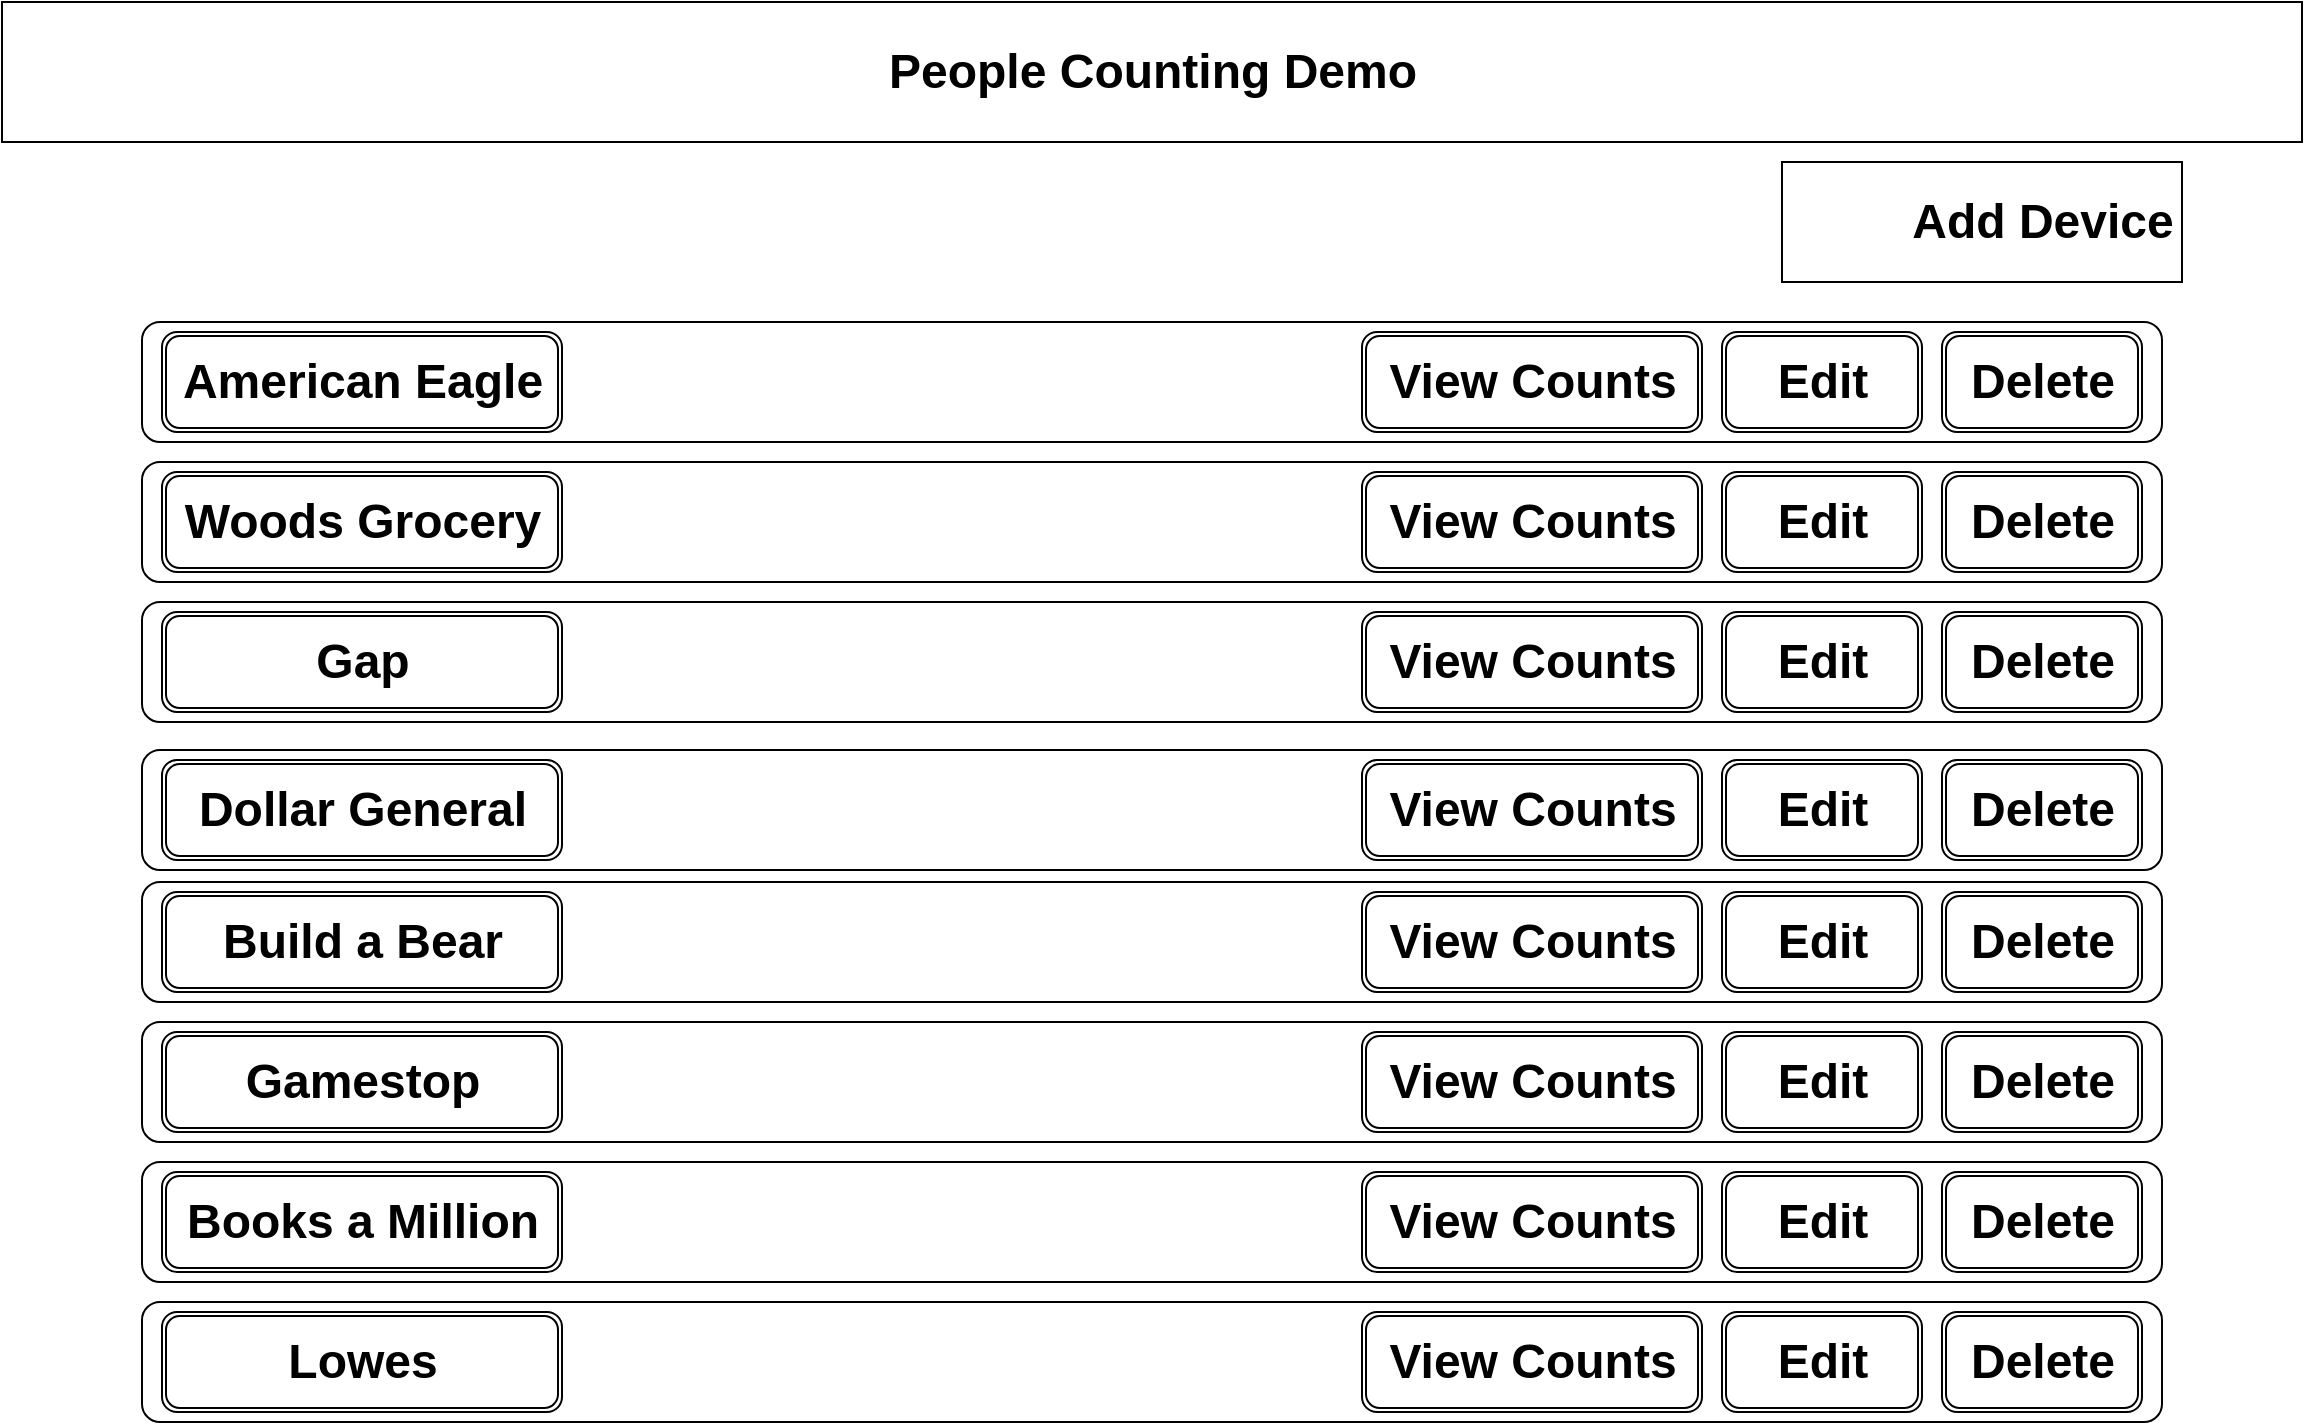 <mxfile version="27.1.1">
  <diagram name="Location List Page" id="rCptL8N_H8RJZEVftLJj">
    <mxGraphModel dx="1426" dy="751" grid="1" gridSize="10" guides="1" tooltips="1" connect="1" arrows="1" fold="1" page="1" pageScale="1" pageWidth="1169" pageHeight="827" math="0" shadow="0">
      <root>
        <mxCell id="2YiECAexeY38DyLzUJac-0" />
        <mxCell id="2YiECAexeY38DyLzUJac-1" parent="2YiECAexeY38DyLzUJac-0" />
        <mxCell id="2YiECAexeY38DyLzUJac-2" value="" style="rounded=0;whiteSpace=wrap;html=1;" parent="2YiECAexeY38DyLzUJac-1" vertex="1">
          <mxGeometry x="10" y="10" width="1150" height="70" as="geometry" />
        </mxCell>
        <mxCell id="2YiECAexeY38DyLzUJac-3" value="People Counting Demo" style="text;strokeColor=none;fillColor=none;html=1;fontSize=24;fontStyle=1;verticalAlign=middle;align=center;" parent="2YiECAexeY38DyLzUJac-1" vertex="1">
          <mxGeometry x="460" y="25" width="250" height="40" as="geometry" />
        </mxCell>
        <mxCell id="2YiECAexeY38DyLzUJac-4" value="" style="shape=image;html=1;verticalAlign=top;verticalLabelPosition=bottom;labelBackgroundColor=#ffffff;imageAspect=0;aspect=fixed;image=https://cdn4.iconfinder.com/data/icons/evil-icons-user-interface/64/menu-128.png" parent="2YiECAexeY38DyLzUJac-1" vertex="1">
          <mxGeometry x="20" y="15" width="60" height="60" as="geometry" />
        </mxCell>
        <mxCell id="2YiECAexeY38DyLzUJac-5" value="" style="rounded=0;whiteSpace=wrap;html=1;" parent="2YiECAexeY38DyLzUJac-1" vertex="1">
          <mxGeometry x="900" y="90" width="200" height="60" as="geometry" />
        </mxCell>
        <mxCell id="2YiECAexeY38DyLzUJac-6" value="" style="shape=image;html=1;verticalAlign=top;verticalLabelPosition=bottom;labelBackgroundColor=#ffffff;imageAspect=0;aspect=fixed;image=https://cdn3.iconfinder.com/data/icons/web-ui-3/128/Plus-2-128.png" parent="2YiECAexeY38DyLzUJac-1" vertex="1">
          <mxGeometry x="910" y="95" width="50" height="50" as="geometry" />
        </mxCell>
        <mxCell id="2YiECAexeY38DyLzUJac-7" value="Add Device" style="text;strokeColor=none;fillColor=none;html=1;fontSize=24;fontStyle=1;verticalAlign=middle;align=center;" parent="2YiECAexeY38DyLzUJac-1" vertex="1">
          <mxGeometry x="960" y="100" width="140" height="40" as="geometry" />
        </mxCell>
        <mxCell id="2YiECAexeY38DyLzUJac-8" value="" style="rounded=1;whiteSpace=wrap;html=1;" parent="2YiECAexeY38DyLzUJac-1" vertex="1">
          <mxGeometry x="80" y="170" width="1010" height="60" as="geometry" />
        </mxCell>
        <mxCell id="2YiECAexeY38DyLzUJac-9" value="" style="shape=ext;double=1;rounded=1;whiteSpace=wrap;html=1;" parent="2YiECAexeY38DyLzUJac-1" vertex="1">
          <mxGeometry x="90" y="175" width="200" height="50" as="geometry" />
        </mxCell>
        <mxCell id="2YiECAexeY38DyLzUJac-10" value="American Eagle" style="text;strokeColor=none;fillColor=none;html=1;fontSize=24;fontStyle=1;verticalAlign=middle;align=center;" parent="2YiECAexeY38DyLzUJac-1" vertex="1">
          <mxGeometry x="140" y="180" width="100" height="40" as="geometry" />
        </mxCell>
        <mxCell id="2YiECAexeY38DyLzUJac-11" value="" style="shape=ext;double=1;rounded=1;whiteSpace=wrap;html=1;" parent="2YiECAexeY38DyLzUJac-1" vertex="1">
          <mxGeometry x="690" y="175" width="170" height="50" as="geometry" />
        </mxCell>
        <mxCell id="2YiECAexeY38DyLzUJac-12" value="" style="shape=ext;double=1;rounded=1;whiteSpace=wrap;html=1;" parent="2YiECAexeY38DyLzUJac-1" vertex="1">
          <mxGeometry x="870" y="175" width="100" height="50" as="geometry" />
        </mxCell>
        <mxCell id="2YiECAexeY38DyLzUJac-13" value="" style="shape=ext;double=1;rounded=1;whiteSpace=wrap;html=1;" parent="2YiECAexeY38DyLzUJac-1" vertex="1">
          <mxGeometry x="980" y="175" width="100" height="50" as="geometry" />
        </mxCell>
        <mxCell id="2YiECAexeY38DyLzUJac-14" value="View Counts" style="text;strokeColor=none;fillColor=none;html=1;fontSize=24;fontStyle=1;verticalAlign=middle;align=center;" parent="2YiECAexeY38DyLzUJac-1" vertex="1">
          <mxGeometry x="725" y="180" width="100" height="40" as="geometry" />
        </mxCell>
        <mxCell id="2YiECAexeY38DyLzUJac-15" value="Edit" style="text;strokeColor=none;fillColor=none;html=1;fontSize=24;fontStyle=1;verticalAlign=middle;align=center;" parent="2YiECAexeY38DyLzUJac-1" vertex="1">
          <mxGeometry x="870" y="180" width="100" height="40" as="geometry" />
        </mxCell>
        <mxCell id="2YiECAexeY38DyLzUJac-16" value="Delete" style="text;strokeColor=none;fillColor=none;html=1;fontSize=24;fontStyle=1;verticalAlign=middle;align=center;" parent="2YiECAexeY38DyLzUJac-1" vertex="1">
          <mxGeometry x="980" y="180" width="100" height="40" as="geometry" />
        </mxCell>
        <mxCell id="2YiECAexeY38DyLzUJac-17" value="" style="rounded=1;whiteSpace=wrap;html=1;" parent="2YiECAexeY38DyLzUJac-1" vertex="1">
          <mxGeometry x="80" y="240" width="1010" height="60" as="geometry" />
        </mxCell>
        <mxCell id="2YiECAexeY38DyLzUJac-18" value="" style="shape=ext;double=1;rounded=1;whiteSpace=wrap;html=1;" parent="2YiECAexeY38DyLzUJac-1" vertex="1">
          <mxGeometry x="90" y="245" width="200" height="50" as="geometry" />
        </mxCell>
        <mxCell id="2YiECAexeY38DyLzUJac-19" value="Woods Grocery" style="text;strokeColor=none;fillColor=none;html=1;fontSize=24;fontStyle=1;verticalAlign=middle;align=center;" parent="2YiECAexeY38DyLzUJac-1" vertex="1">
          <mxGeometry x="140" y="250" width="100" height="40" as="geometry" />
        </mxCell>
        <mxCell id="2YiECAexeY38DyLzUJac-20" value="" style="shape=ext;double=1;rounded=1;whiteSpace=wrap;html=1;" parent="2YiECAexeY38DyLzUJac-1" vertex="1">
          <mxGeometry x="690" y="245" width="170" height="50" as="geometry" />
        </mxCell>
        <mxCell id="2YiECAexeY38DyLzUJac-21" value="" style="shape=ext;double=1;rounded=1;whiteSpace=wrap;html=1;" parent="2YiECAexeY38DyLzUJac-1" vertex="1">
          <mxGeometry x="870" y="245" width="100" height="50" as="geometry" />
        </mxCell>
        <mxCell id="2YiECAexeY38DyLzUJac-22" value="" style="shape=ext;double=1;rounded=1;whiteSpace=wrap;html=1;" parent="2YiECAexeY38DyLzUJac-1" vertex="1">
          <mxGeometry x="980" y="245" width="100" height="50" as="geometry" />
        </mxCell>
        <mxCell id="2YiECAexeY38DyLzUJac-23" value="View Counts" style="text;strokeColor=none;fillColor=none;html=1;fontSize=24;fontStyle=1;verticalAlign=middle;align=center;" parent="2YiECAexeY38DyLzUJac-1" vertex="1">
          <mxGeometry x="725" y="250" width="100" height="40" as="geometry" />
        </mxCell>
        <mxCell id="2YiECAexeY38DyLzUJac-24" value="Edit" style="text;strokeColor=none;fillColor=none;html=1;fontSize=24;fontStyle=1;verticalAlign=middle;align=center;" parent="2YiECAexeY38DyLzUJac-1" vertex="1">
          <mxGeometry x="870" y="250" width="100" height="40" as="geometry" />
        </mxCell>
        <mxCell id="2YiECAexeY38DyLzUJac-25" value="Delete" style="text;strokeColor=none;fillColor=none;html=1;fontSize=24;fontStyle=1;verticalAlign=middle;align=center;" parent="2YiECAexeY38DyLzUJac-1" vertex="1">
          <mxGeometry x="980" y="250" width="100" height="40" as="geometry" />
        </mxCell>
        <mxCell id="2YiECAexeY38DyLzUJac-26" value="" style="rounded=1;whiteSpace=wrap;html=1;" parent="2YiECAexeY38DyLzUJac-1" vertex="1">
          <mxGeometry x="80" y="310" width="1010" height="60" as="geometry" />
        </mxCell>
        <mxCell id="2YiECAexeY38DyLzUJac-27" value="" style="shape=ext;double=1;rounded=1;whiteSpace=wrap;html=1;" parent="2YiECAexeY38DyLzUJac-1" vertex="1">
          <mxGeometry x="90" y="315" width="200" height="50" as="geometry" />
        </mxCell>
        <mxCell id="2YiECAexeY38DyLzUJac-28" value="Gap" style="text;strokeColor=none;fillColor=none;html=1;fontSize=24;fontStyle=1;verticalAlign=middle;align=center;" parent="2YiECAexeY38DyLzUJac-1" vertex="1">
          <mxGeometry x="140" y="320" width="100" height="40" as="geometry" />
        </mxCell>
        <mxCell id="2YiECAexeY38DyLzUJac-29" value="" style="shape=ext;double=1;rounded=1;whiteSpace=wrap;html=1;" parent="2YiECAexeY38DyLzUJac-1" vertex="1">
          <mxGeometry x="690" y="315" width="170" height="50" as="geometry" />
        </mxCell>
        <mxCell id="2YiECAexeY38DyLzUJac-30" value="" style="shape=ext;double=1;rounded=1;whiteSpace=wrap;html=1;" parent="2YiECAexeY38DyLzUJac-1" vertex="1">
          <mxGeometry x="870" y="315" width="100" height="50" as="geometry" />
        </mxCell>
        <mxCell id="2YiECAexeY38DyLzUJac-31" value="" style="shape=ext;double=1;rounded=1;whiteSpace=wrap;html=1;" parent="2YiECAexeY38DyLzUJac-1" vertex="1">
          <mxGeometry x="980" y="315" width="100" height="50" as="geometry" />
        </mxCell>
        <mxCell id="2YiECAexeY38DyLzUJac-32" value="View Counts" style="text;strokeColor=none;fillColor=none;html=1;fontSize=24;fontStyle=1;verticalAlign=middle;align=center;" parent="2YiECAexeY38DyLzUJac-1" vertex="1">
          <mxGeometry x="725" y="320" width="100" height="40" as="geometry" />
        </mxCell>
        <mxCell id="2YiECAexeY38DyLzUJac-33" value="Edit" style="text;strokeColor=none;fillColor=none;html=1;fontSize=24;fontStyle=1;verticalAlign=middle;align=center;" parent="2YiECAexeY38DyLzUJac-1" vertex="1">
          <mxGeometry x="870" y="320" width="100" height="40" as="geometry" />
        </mxCell>
        <mxCell id="2YiECAexeY38DyLzUJac-34" value="Delete" style="text;strokeColor=none;fillColor=none;html=1;fontSize=24;fontStyle=1;verticalAlign=middle;align=center;" parent="2YiECAexeY38DyLzUJac-1" vertex="1">
          <mxGeometry x="980" y="320" width="100" height="40" as="geometry" />
        </mxCell>
        <mxCell id="2YiECAexeY38DyLzUJac-35" value="" style="rounded=1;whiteSpace=wrap;html=1;" parent="2YiECAexeY38DyLzUJac-1" vertex="1">
          <mxGeometry x="80" y="384" width="1010" height="60" as="geometry" />
        </mxCell>
        <mxCell id="2YiECAexeY38DyLzUJac-36" value="" style="shape=ext;double=1;rounded=1;whiteSpace=wrap;html=1;" parent="2YiECAexeY38DyLzUJac-1" vertex="1">
          <mxGeometry x="90" y="389" width="200" height="50" as="geometry" />
        </mxCell>
        <mxCell id="2YiECAexeY38DyLzUJac-37" value="Dollar General" style="text;strokeColor=none;fillColor=none;html=1;fontSize=24;fontStyle=1;verticalAlign=middle;align=center;" parent="2YiECAexeY38DyLzUJac-1" vertex="1">
          <mxGeometry x="140" y="394" width="100" height="40" as="geometry" />
        </mxCell>
        <mxCell id="2YiECAexeY38DyLzUJac-38" value="" style="shape=ext;double=1;rounded=1;whiteSpace=wrap;html=1;" parent="2YiECAexeY38DyLzUJac-1" vertex="1">
          <mxGeometry x="690" y="389" width="170" height="50" as="geometry" />
        </mxCell>
        <mxCell id="2YiECAexeY38DyLzUJac-39" value="" style="shape=ext;double=1;rounded=1;whiteSpace=wrap;html=1;" parent="2YiECAexeY38DyLzUJac-1" vertex="1">
          <mxGeometry x="870" y="389" width="100" height="50" as="geometry" />
        </mxCell>
        <mxCell id="2YiECAexeY38DyLzUJac-40" value="" style="shape=ext;double=1;rounded=1;whiteSpace=wrap;html=1;" parent="2YiECAexeY38DyLzUJac-1" vertex="1">
          <mxGeometry x="980" y="389" width="100" height="50" as="geometry" />
        </mxCell>
        <mxCell id="2YiECAexeY38DyLzUJac-41" value="View Counts" style="text;strokeColor=none;fillColor=none;html=1;fontSize=24;fontStyle=1;verticalAlign=middle;align=center;" parent="2YiECAexeY38DyLzUJac-1" vertex="1">
          <mxGeometry x="725" y="394" width="100" height="40" as="geometry" />
        </mxCell>
        <mxCell id="2YiECAexeY38DyLzUJac-42" value="Edit" style="text;strokeColor=none;fillColor=none;html=1;fontSize=24;fontStyle=1;verticalAlign=middle;align=center;" parent="2YiECAexeY38DyLzUJac-1" vertex="1">
          <mxGeometry x="870" y="394" width="100" height="40" as="geometry" />
        </mxCell>
        <mxCell id="2YiECAexeY38DyLzUJac-43" value="Delete" style="text;strokeColor=none;fillColor=none;html=1;fontSize=24;fontStyle=1;verticalAlign=middle;align=center;" parent="2YiECAexeY38DyLzUJac-1" vertex="1">
          <mxGeometry x="980" y="394" width="100" height="40" as="geometry" />
        </mxCell>
        <mxCell id="2YiECAexeY38DyLzUJac-44" value="" style="rounded=1;whiteSpace=wrap;html=1;" parent="2YiECAexeY38DyLzUJac-1" vertex="1">
          <mxGeometry x="80" y="450" width="1010" height="60" as="geometry" />
        </mxCell>
        <mxCell id="2YiECAexeY38DyLzUJac-45" value="" style="shape=ext;double=1;rounded=1;whiteSpace=wrap;html=1;" parent="2YiECAexeY38DyLzUJac-1" vertex="1">
          <mxGeometry x="90" y="455" width="200" height="50" as="geometry" />
        </mxCell>
        <mxCell id="2YiECAexeY38DyLzUJac-46" value="Build a Bear" style="text;strokeColor=none;fillColor=none;html=1;fontSize=24;fontStyle=1;verticalAlign=middle;align=center;" parent="2YiECAexeY38DyLzUJac-1" vertex="1">
          <mxGeometry x="140" y="460" width="100" height="40" as="geometry" />
        </mxCell>
        <mxCell id="2YiECAexeY38DyLzUJac-47" value="" style="shape=ext;double=1;rounded=1;whiteSpace=wrap;html=1;" parent="2YiECAexeY38DyLzUJac-1" vertex="1">
          <mxGeometry x="690" y="455" width="170" height="50" as="geometry" />
        </mxCell>
        <mxCell id="2YiECAexeY38DyLzUJac-48" value="" style="shape=ext;double=1;rounded=1;whiteSpace=wrap;html=1;" parent="2YiECAexeY38DyLzUJac-1" vertex="1">
          <mxGeometry x="870" y="455" width="100" height="50" as="geometry" />
        </mxCell>
        <mxCell id="2YiECAexeY38DyLzUJac-49" value="" style="shape=ext;double=1;rounded=1;whiteSpace=wrap;html=1;" parent="2YiECAexeY38DyLzUJac-1" vertex="1">
          <mxGeometry x="980" y="455" width="100" height="50" as="geometry" />
        </mxCell>
        <mxCell id="2YiECAexeY38DyLzUJac-50" value="View Counts" style="text;strokeColor=none;fillColor=none;html=1;fontSize=24;fontStyle=1;verticalAlign=middle;align=center;" parent="2YiECAexeY38DyLzUJac-1" vertex="1">
          <mxGeometry x="725" y="460" width="100" height="40" as="geometry" />
        </mxCell>
        <mxCell id="2YiECAexeY38DyLzUJac-51" value="Edit" style="text;strokeColor=none;fillColor=none;html=1;fontSize=24;fontStyle=1;verticalAlign=middle;align=center;" parent="2YiECAexeY38DyLzUJac-1" vertex="1">
          <mxGeometry x="870" y="460" width="100" height="40" as="geometry" />
        </mxCell>
        <mxCell id="2YiECAexeY38DyLzUJac-52" value="Delete" style="text;strokeColor=none;fillColor=none;html=1;fontSize=24;fontStyle=1;verticalAlign=middle;align=center;" parent="2YiECAexeY38DyLzUJac-1" vertex="1">
          <mxGeometry x="980" y="460" width="100" height="40" as="geometry" />
        </mxCell>
        <mxCell id="2YiECAexeY38DyLzUJac-53" value="" style="rounded=1;whiteSpace=wrap;html=1;" parent="2YiECAexeY38DyLzUJac-1" vertex="1">
          <mxGeometry x="80" y="520" width="1010" height="60" as="geometry" />
        </mxCell>
        <mxCell id="2YiECAexeY38DyLzUJac-54" value="" style="shape=ext;double=1;rounded=1;whiteSpace=wrap;html=1;" parent="2YiECAexeY38DyLzUJac-1" vertex="1">
          <mxGeometry x="90" y="525" width="200" height="50" as="geometry" />
        </mxCell>
        <mxCell id="2YiECAexeY38DyLzUJac-55" value="Gamestop" style="text;strokeColor=none;fillColor=none;html=1;fontSize=24;fontStyle=1;verticalAlign=middle;align=center;" parent="2YiECAexeY38DyLzUJac-1" vertex="1">
          <mxGeometry x="140" y="530" width="100" height="40" as="geometry" />
        </mxCell>
        <mxCell id="2YiECAexeY38DyLzUJac-56" value="" style="shape=ext;double=1;rounded=1;whiteSpace=wrap;html=1;" parent="2YiECAexeY38DyLzUJac-1" vertex="1">
          <mxGeometry x="690" y="525" width="170" height="50" as="geometry" />
        </mxCell>
        <mxCell id="2YiECAexeY38DyLzUJac-57" value="" style="shape=ext;double=1;rounded=1;whiteSpace=wrap;html=1;" parent="2YiECAexeY38DyLzUJac-1" vertex="1">
          <mxGeometry x="870" y="525" width="100" height="50" as="geometry" />
        </mxCell>
        <mxCell id="2YiECAexeY38DyLzUJac-58" value="" style="shape=ext;double=1;rounded=1;whiteSpace=wrap;html=1;" parent="2YiECAexeY38DyLzUJac-1" vertex="1">
          <mxGeometry x="980" y="525" width="100" height="50" as="geometry" />
        </mxCell>
        <mxCell id="2YiECAexeY38DyLzUJac-59" value="View Counts" style="text;strokeColor=none;fillColor=none;html=1;fontSize=24;fontStyle=1;verticalAlign=middle;align=center;" parent="2YiECAexeY38DyLzUJac-1" vertex="1">
          <mxGeometry x="725" y="530" width="100" height="40" as="geometry" />
        </mxCell>
        <mxCell id="2YiECAexeY38DyLzUJac-60" value="Edit" style="text;strokeColor=none;fillColor=none;html=1;fontSize=24;fontStyle=1;verticalAlign=middle;align=center;" parent="2YiECAexeY38DyLzUJac-1" vertex="1">
          <mxGeometry x="870" y="530" width="100" height="40" as="geometry" />
        </mxCell>
        <mxCell id="2YiECAexeY38DyLzUJac-61" value="Delete" style="text;strokeColor=none;fillColor=none;html=1;fontSize=24;fontStyle=1;verticalAlign=middle;align=center;" parent="2YiECAexeY38DyLzUJac-1" vertex="1">
          <mxGeometry x="980" y="530" width="100" height="40" as="geometry" />
        </mxCell>
        <mxCell id="2YiECAexeY38DyLzUJac-62" value="" style="rounded=1;whiteSpace=wrap;html=1;" parent="2YiECAexeY38DyLzUJac-1" vertex="1">
          <mxGeometry x="80" y="590" width="1010" height="60" as="geometry" />
        </mxCell>
        <mxCell id="2YiECAexeY38DyLzUJac-63" value="" style="shape=ext;double=1;rounded=1;whiteSpace=wrap;html=1;" parent="2YiECAexeY38DyLzUJac-1" vertex="1">
          <mxGeometry x="90" y="595" width="200" height="50" as="geometry" />
        </mxCell>
        <mxCell id="2YiECAexeY38DyLzUJac-64" value="Books a Million" style="text;strokeColor=none;fillColor=none;html=1;fontSize=24;fontStyle=1;verticalAlign=middle;align=center;" parent="2YiECAexeY38DyLzUJac-1" vertex="1">
          <mxGeometry x="140" y="600" width="100" height="40" as="geometry" />
        </mxCell>
        <mxCell id="2YiECAexeY38DyLzUJac-65" value="" style="shape=ext;double=1;rounded=1;whiteSpace=wrap;html=1;" parent="2YiECAexeY38DyLzUJac-1" vertex="1">
          <mxGeometry x="690" y="595" width="170" height="50" as="geometry" />
        </mxCell>
        <mxCell id="2YiECAexeY38DyLzUJac-66" value="" style="shape=ext;double=1;rounded=1;whiteSpace=wrap;html=1;" parent="2YiECAexeY38DyLzUJac-1" vertex="1">
          <mxGeometry x="870" y="595" width="100" height="50" as="geometry" />
        </mxCell>
        <mxCell id="2YiECAexeY38DyLzUJac-67" value="" style="shape=ext;double=1;rounded=1;whiteSpace=wrap;html=1;" parent="2YiECAexeY38DyLzUJac-1" vertex="1">
          <mxGeometry x="980" y="595" width="100" height="50" as="geometry" />
        </mxCell>
        <mxCell id="2YiECAexeY38DyLzUJac-68" value="View Counts" style="text;strokeColor=none;fillColor=none;html=1;fontSize=24;fontStyle=1;verticalAlign=middle;align=center;" parent="2YiECAexeY38DyLzUJac-1" vertex="1">
          <mxGeometry x="725" y="600" width="100" height="40" as="geometry" />
        </mxCell>
        <mxCell id="2YiECAexeY38DyLzUJac-69" value="Edit" style="text;strokeColor=none;fillColor=none;html=1;fontSize=24;fontStyle=1;verticalAlign=middle;align=center;" parent="2YiECAexeY38DyLzUJac-1" vertex="1">
          <mxGeometry x="870" y="600" width="100" height="40" as="geometry" />
        </mxCell>
        <mxCell id="2YiECAexeY38DyLzUJac-70" value="Delete" style="text;strokeColor=none;fillColor=none;html=1;fontSize=24;fontStyle=1;verticalAlign=middle;align=center;" parent="2YiECAexeY38DyLzUJac-1" vertex="1">
          <mxGeometry x="980" y="600" width="100" height="40" as="geometry" />
        </mxCell>
        <mxCell id="2YiECAexeY38DyLzUJac-71" value="" style="rounded=1;whiteSpace=wrap;html=1;" parent="2YiECAexeY38DyLzUJac-1" vertex="1">
          <mxGeometry x="80" y="660" width="1010" height="60" as="geometry" />
        </mxCell>
        <mxCell id="2YiECAexeY38DyLzUJac-72" value="" style="shape=ext;double=1;rounded=1;whiteSpace=wrap;html=1;" parent="2YiECAexeY38DyLzUJac-1" vertex="1">
          <mxGeometry x="90" y="665" width="200" height="50" as="geometry" />
        </mxCell>
        <mxCell id="2YiECAexeY38DyLzUJac-73" value="Lowes" style="text;strokeColor=none;fillColor=none;html=1;fontSize=24;fontStyle=1;verticalAlign=middle;align=center;" parent="2YiECAexeY38DyLzUJac-1" vertex="1">
          <mxGeometry x="140" y="670" width="100" height="40" as="geometry" />
        </mxCell>
        <mxCell id="2YiECAexeY38DyLzUJac-74" value="" style="shape=ext;double=1;rounded=1;whiteSpace=wrap;html=1;" parent="2YiECAexeY38DyLzUJac-1" vertex="1">
          <mxGeometry x="690" y="665" width="170" height="50" as="geometry" />
        </mxCell>
        <mxCell id="2YiECAexeY38DyLzUJac-75" value="" style="shape=ext;double=1;rounded=1;whiteSpace=wrap;html=1;" parent="2YiECAexeY38DyLzUJac-1" vertex="1">
          <mxGeometry x="870" y="665" width="100" height="50" as="geometry" />
        </mxCell>
        <mxCell id="2YiECAexeY38DyLzUJac-76" value="" style="shape=ext;double=1;rounded=1;whiteSpace=wrap;html=1;" parent="2YiECAexeY38DyLzUJac-1" vertex="1">
          <mxGeometry x="980" y="665" width="100" height="50" as="geometry" />
        </mxCell>
        <mxCell id="2YiECAexeY38DyLzUJac-77" value="View Counts" style="text;strokeColor=none;fillColor=none;html=1;fontSize=24;fontStyle=1;verticalAlign=middle;align=center;" parent="2YiECAexeY38DyLzUJac-1" vertex="1">
          <mxGeometry x="725" y="670" width="100" height="40" as="geometry" />
        </mxCell>
        <mxCell id="2YiECAexeY38DyLzUJac-78" value="Edit" style="text;strokeColor=none;fillColor=none;html=1;fontSize=24;fontStyle=1;verticalAlign=middle;align=center;" parent="2YiECAexeY38DyLzUJac-1" vertex="1">
          <mxGeometry x="870" y="670" width="100" height="40" as="geometry" />
        </mxCell>
        <mxCell id="2YiECAexeY38DyLzUJac-79" value="Delete" style="text;strokeColor=none;fillColor=none;html=1;fontSize=24;fontStyle=1;verticalAlign=middle;align=center;" parent="2YiECAexeY38DyLzUJac-1" vertex="1">
          <mxGeometry x="980" y="670" width="100" height="40" as="geometry" />
        </mxCell>
      </root>
    </mxGraphModel>
  </diagram>
</mxfile>
